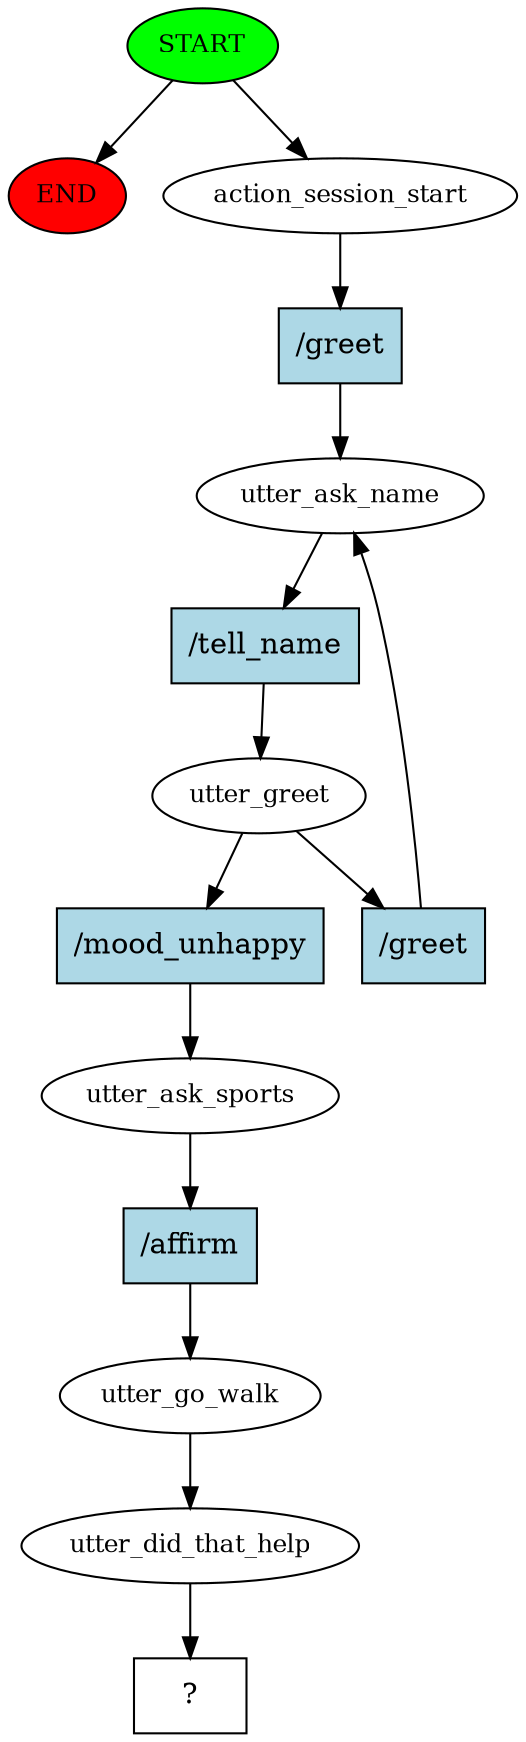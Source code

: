 digraph  {
0 [class="start active", fillcolor=green, fontsize=12, label=START, style=filled];
"-1" [class=end, fillcolor=red, fontsize=12, label=END, style=filled];
1 [class=active, fontsize=12, label=action_session_start];
2 [class=active, fontsize=12, label=utter_ask_name];
3 [class=active, fontsize=12, label=utter_greet];
6 [class=active, fontsize=12, label=utter_ask_sports];
7 [class=active, fontsize=12, label=utter_go_walk];
8 [class=active, fontsize=12, label=utter_did_that_help];
9 [class="intent dashed active", label="  ?  ", shape=rect];
10 [class="intent active", fillcolor=lightblue, label="/greet", shape=rect, style=filled];
11 [class="intent active", fillcolor=lightblue, label="/tell_name", shape=rect, style=filled];
12 [class="intent active", fillcolor=lightblue, label="/greet", shape=rect, style=filled];
13 [class="intent active", fillcolor=lightblue, label="/mood_unhappy", shape=rect, style=filled];
14 [class="intent active", fillcolor=lightblue, label="/affirm", shape=rect, style=filled];
0 -> "-1"  [class="", key=NONE, label=""];
0 -> 1  [class=active, key=NONE, label=""];
1 -> 10  [class=active, key=0];
2 -> 11  [class=active, key=0];
3 -> 12  [class=active, key=0];
3 -> 13  [class=active, key=0];
6 -> 14  [class=active, key=0];
7 -> 8  [class=active, key=NONE, label=""];
8 -> 9  [class=active, key=NONE, label=""];
10 -> 2  [class=active, key=0];
11 -> 3  [class=active, key=0];
12 -> 2  [class=active, key=0];
13 -> 6  [class=active, key=0];
14 -> 7  [class=active, key=0];
}
